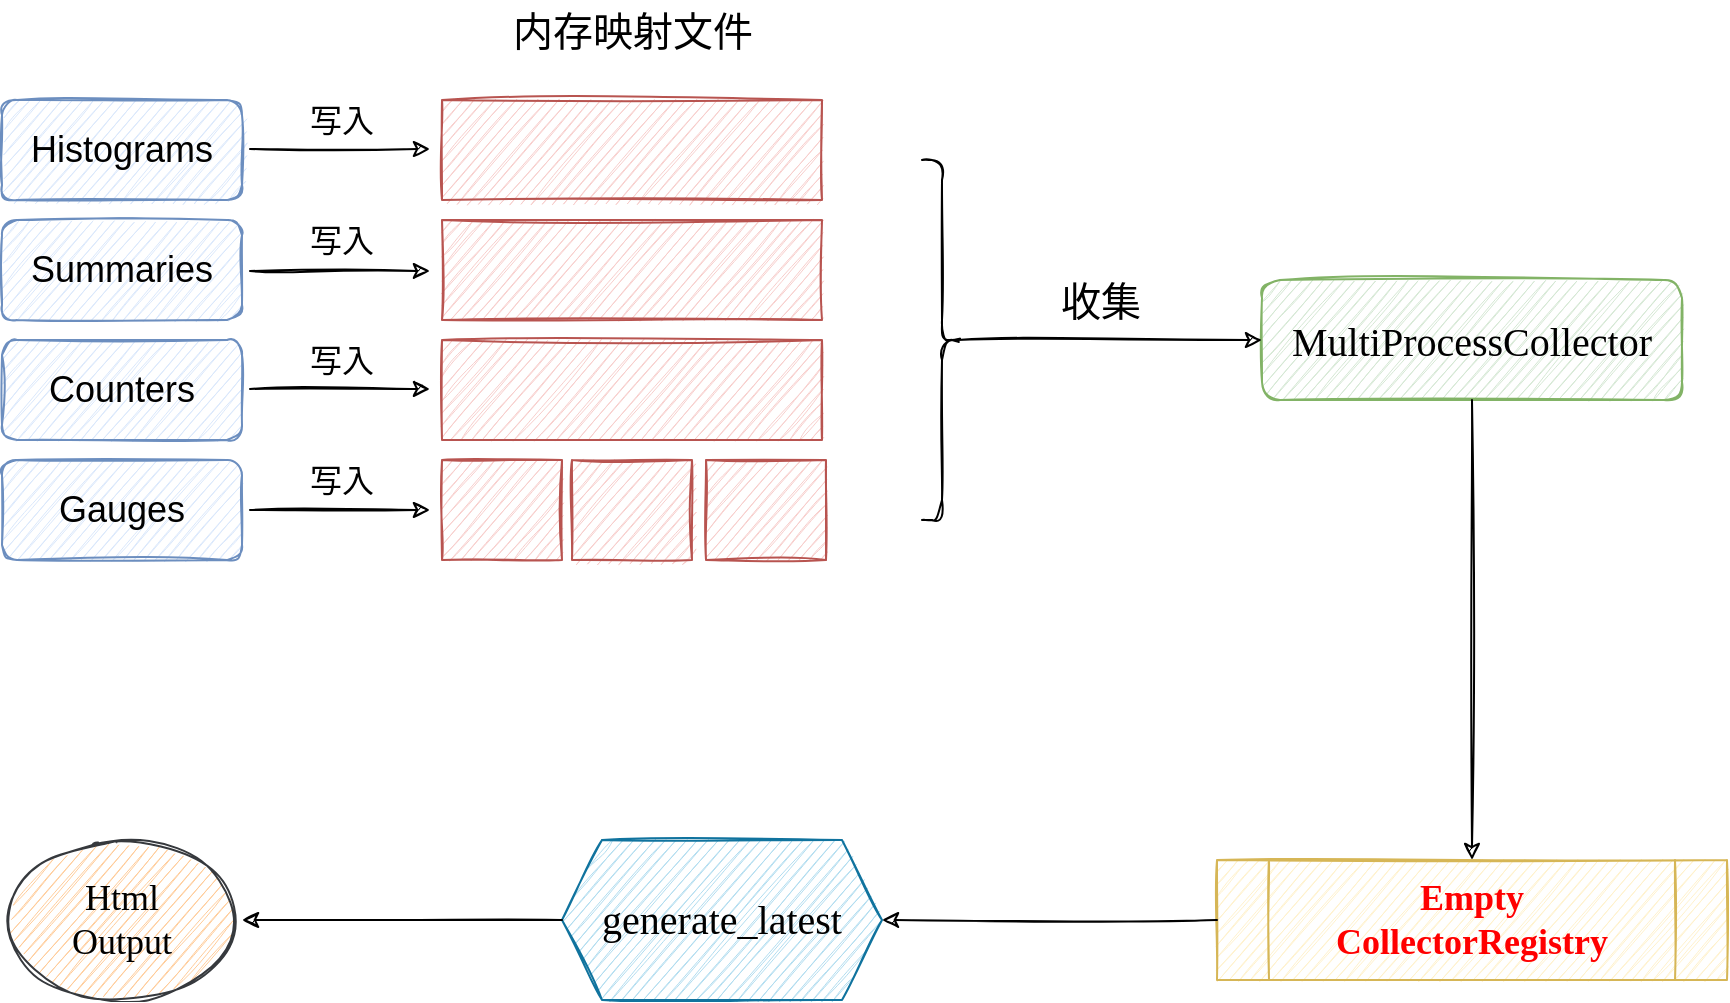 <mxfile>
    <diagram id="AbFpHW7fQtN4yhbFAR11" name="Page-1">
        <mxGraphModel dx="931" dy="604" grid="1" gridSize="10" guides="1" tooltips="1" connect="1" arrows="1" fold="1" page="1" pageScale="1" pageWidth="850" pageHeight="1100" math="0" shadow="0">
            <root>
                <mxCell id="0"/>
                <mxCell id="1" parent="0"/>
                <mxCell id="2" value="" style="rounded=0;whiteSpace=wrap;html=1;sketch=1;fillColor=#f8cecc;strokeColor=#b85450;" vertex="1" parent="1">
                    <mxGeometry x="330" y="270" width="190" height="50" as="geometry"/>
                </mxCell>
                <mxCell id="3" value="" style="rounded=0;whiteSpace=wrap;html=1;sketch=1;fillColor=#f8cecc;strokeColor=#b85450;" vertex="1" parent="1">
                    <mxGeometry x="330" y="330" width="190" height="50" as="geometry"/>
                </mxCell>
                <mxCell id="4" value="" style="rounded=0;whiteSpace=wrap;html=1;sketch=1;fillColor=#f8cecc;strokeColor=#b85450;" vertex="1" parent="1">
                    <mxGeometry x="330" y="390" width="190" height="50" as="geometry"/>
                </mxCell>
                <mxCell id="5" value="" style="rounded=0;whiteSpace=wrap;html=1;sketch=1;fillColor=#f8cecc;strokeColor=#b85450;" vertex="1" parent="1">
                    <mxGeometry x="330" y="450" width="60" height="50" as="geometry"/>
                </mxCell>
                <mxCell id="7" value="Summaries" style="rounded=1;whiteSpace=wrap;html=1;sketch=1;fillColor=#dae8fc;strokeColor=#6c8ebf;fontSize=18;" vertex="1" parent="1">
                    <mxGeometry x="110" y="330" width="120" height="50" as="geometry"/>
                </mxCell>
                <mxCell id="8" value="Counters" style="rounded=1;whiteSpace=wrap;html=1;sketch=1;fillColor=#dae8fc;strokeColor=#6c8ebf;fontSize=18;" vertex="1" parent="1">
                    <mxGeometry x="110" y="390" width="120" height="50" as="geometry"/>
                </mxCell>
                <mxCell id="9" value="Histograms" style="rounded=1;whiteSpace=wrap;html=1;sketch=1;fillColor=#dae8fc;strokeColor=#6c8ebf;fontSize=18;" vertex="1" parent="1">
                    <mxGeometry x="110" y="270" width="120" height="50" as="geometry"/>
                </mxCell>
                <mxCell id="10" value="Gauges" style="rounded=1;whiteSpace=wrap;html=1;sketch=1;fillColor=#dae8fc;strokeColor=#6c8ebf;fontSize=18;" vertex="1" parent="1">
                    <mxGeometry x="110" y="450" width="120" height="50" as="geometry"/>
                </mxCell>
                <mxCell id="11" value="" style="rounded=0;whiteSpace=wrap;html=1;sketch=1;fillColor=#f8cecc;strokeColor=#b85450;" vertex="1" parent="1">
                    <mxGeometry x="395" y="450" width="60" height="50" as="geometry"/>
                </mxCell>
                <mxCell id="12" value="" style="rounded=0;whiteSpace=wrap;html=1;sketch=1;fillColor=#f8cecc;strokeColor=#b85450;" vertex="1" parent="1">
                    <mxGeometry x="462" y="450" width="60" height="50" as="geometry"/>
                </mxCell>
                <mxCell id="13" value="" style="endArrow=classic;html=1;fontSize=18;exitX=1;exitY=0.5;exitDx=0;exitDy=0;sketch=1;" edge="1" parent="1">
                    <mxGeometry width="50" height="50" relative="1" as="geometry">
                        <mxPoint x="234" y="475" as="sourcePoint"/>
                        <mxPoint x="324" y="475" as="targetPoint"/>
                    </mxGeometry>
                </mxCell>
                <mxCell id="14" value="" style="endArrow=classic;html=1;fontSize=18;exitX=1;exitY=0.5;exitDx=0;exitDy=0;sketch=1;" edge="1" parent="1">
                    <mxGeometry width="50" height="50" relative="1" as="geometry">
                        <mxPoint x="234" y="414.5" as="sourcePoint"/>
                        <mxPoint x="324" y="414.5" as="targetPoint"/>
                    </mxGeometry>
                </mxCell>
                <mxCell id="15" value="" style="endArrow=classic;html=1;fontSize=18;exitX=1;exitY=0.5;exitDx=0;exitDy=0;sketch=1;" edge="1" parent="1">
                    <mxGeometry width="50" height="50" relative="1" as="geometry">
                        <mxPoint x="234" y="355.5" as="sourcePoint"/>
                        <mxPoint x="324" y="355.5" as="targetPoint"/>
                    </mxGeometry>
                </mxCell>
                <mxCell id="16" value="" style="endArrow=classic;html=1;fontSize=16;exitX=1;exitY=0.5;exitDx=0;exitDy=0;sketch=1;" edge="1" parent="1">
                    <mxGeometry x="0.022" y="15" width="50" height="50" relative="1" as="geometry">
                        <mxPoint x="234" y="294.5" as="sourcePoint"/>
                        <mxPoint x="324" y="294.5" as="targetPoint"/>
                        <mxPoint y="1" as="offset"/>
                    </mxGeometry>
                </mxCell>
                <mxCell id="17" value="内存映射文件" style="text;html=1;strokeColor=none;fillColor=none;align=center;verticalAlign=middle;whiteSpace=wrap;rounded=0;sketch=1;fontSize=20;fontFamily=Times New Roman;" vertex="1" parent="1">
                    <mxGeometry x="353" y="220" width="145" height="30" as="geometry"/>
                </mxCell>
                <mxCell id="18" value="MultiProcessCollector" style="rounded=1;whiteSpace=wrap;html=1;sketch=1;fontFamily=Times New Roman;fontSize=20;fillColor=#d5e8d4;strokeColor=#82b366;" vertex="1" parent="1">
                    <mxGeometry x="740" y="360" width="210" height="60" as="geometry"/>
                </mxCell>
                <mxCell id="19" value="" style="shape=curlyBracket;whiteSpace=wrap;html=1;rounded=1;sketch=1;fontFamily=Times New Roman;fontSize=20;direction=west;" vertex="1" parent="1">
                    <mxGeometry x="570" y="300" width="20" height="180" as="geometry"/>
                </mxCell>
                <mxCell id="20" value="收集" style="endArrow=classic;html=1;fontFamily=Times New Roman;fontSize=20;sketch=1;exitX=0.1;exitY=0.5;exitDx=0;exitDy=0;exitPerimeter=0;entryX=0;entryY=0.5;entryDx=0;entryDy=0;" edge="1" parent="1" source="19" target="18">
                    <mxGeometry x="-0.071" y="20" width="50" height="50" relative="1" as="geometry">
                        <mxPoint x="620" y="340" as="sourcePoint"/>
                        <mxPoint x="680" y="390" as="targetPoint"/>
                        <mxPoint as="offset"/>
                    </mxGeometry>
                </mxCell>
                <mxCell id="23" value="写入" style="text;html=1;strokeColor=none;fillColor=none;align=center;verticalAlign=middle;whiteSpace=wrap;rounded=0;sketch=1;fontFamily=Times New Roman;fontSize=16;" vertex="1" parent="1">
                    <mxGeometry x="260" y="450" width="40" height="20" as="geometry"/>
                </mxCell>
                <mxCell id="24" value="写入" style="text;html=1;strokeColor=none;fillColor=none;align=center;verticalAlign=middle;whiteSpace=wrap;rounded=0;sketch=1;fontFamily=Times New Roman;fontSize=16;" vertex="1" parent="1">
                    <mxGeometry x="260" y="390" width="40" height="20" as="geometry"/>
                </mxCell>
                <mxCell id="25" value="写入" style="text;html=1;strokeColor=none;fillColor=none;align=center;verticalAlign=middle;whiteSpace=wrap;rounded=0;sketch=1;fontFamily=Times New Roman;fontSize=16;" vertex="1" parent="1">
                    <mxGeometry x="260" y="330" width="40" height="20" as="geometry"/>
                </mxCell>
                <mxCell id="26" value="写入" style="text;html=1;strokeColor=none;fillColor=none;align=center;verticalAlign=middle;whiteSpace=wrap;rounded=0;sketch=1;fontFamily=Times New Roman;fontSize=16;" vertex="1" parent="1">
                    <mxGeometry x="260" y="270" width="40" height="20" as="geometry"/>
                </mxCell>
                <mxCell id="28" value="Empty&lt;br&gt;CollectorRegistry" style="shape=process;whiteSpace=wrap;html=1;backgroundOutline=1;rounded=0;sketch=1;fontFamily=Times New Roman;fontSize=18;fillColor=#fff2cc;strokeColor=#d6b656;fontColor=#FF0000;fontStyle=1" vertex="1" parent="1">
                    <mxGeometry x="717.5" y="650" width="255" height="60" as="geometry"/>
                </mxCell>
                <mxCell id="30" value="&lt;font style=&quot;font-size: 20px&quot;&gt;generate_latest&lt;/font&gt;" style="shape=hexagon;perimeter=hexagonPerimeter2;whiteSpace=wrap;html=1;fixedSize=1;rounded=0;sketch=1;fontFamily=Times New Roman;fontSize=18;fillColor=#b1ddf0;strokeColor=#10739e;" vertex="1" parent="1">
                    <mxGeometry x="390" y="640" width="160" height="80" as="geometry"/>
                </mxCell>
                <mxCell id="31" value="" style="endArrow=classic;html=1;fontFamily=Times New Roman;fontSize=18;fontColor=#000000;sketch=1;exitX=0.5;exitY=1;exitDx=0;exitDy=0;entryX=0.5;entryY=0;entryDx=0;entryDy=0;" edge="1" parent="1" source="18" target="28">
                    <mxGeometry width="50" height="50" relative="1" as="geometry">
                        <mxPoint x="470" y="490" as="sourcePoint"/>
                        <mxPoint x="520" y="440" as="targetPoint"/>
                    </mxGeometry>
                </mxCell>
                <mxCell id="32" value="" style="endArrow=classic;html=1;fontFamily=Times New Roman;fontSize=18;fontColor=#000000;exitX=0;exitY=0.5;exitDx=0;exitDy=0;sketch=1;entryX=1;entryY=0.5;entryDx=0;entryDy=0;" edge="1" parent="1" source="28" target="30">
                    <mxGeometry width="50" height="50" relative="1" as="geometry">
                        <mxPoint x="470" y="490" as="sourcePoint"/>
                        <mxPoint x="520" y="440" as="targetPoint"/>
                    </mxGeometry>
                </mxCell>
                <mxCell id="33" value="Html&lt;br&gt;Output" style="ellipse;whiteSpace=wrap;html=1;rounded=0;sketch=1;fontFamily=Times New Roman;fontSize=18;fillColor=#ffcc99;strokeColor=#36393d;" vertex="1" parent="1">
                    <mxGeometry x="110" y="640" width="120" height="80" as="geometry"/>
                </mxCell>
                <mxCell id="34" value="" style="endArrow=classic;html=1;fontFamily=Times New Roman;fontSize=18;fontColor=#000000;sketch=1;exitX=0;exitY=0.5;exitDx=0;exitDy=0;entryX=1;entryY=0.5;entryDx=0;entryDy=0;" edge="1" parent="1" source="30" target="33">
                    <mxGeometry width="50" height="50" relative="1" as="geometry">
                        <mxPoint x="490" y="550" as="sourcePoint"/>
                        <mxPoint x="540" y="500" as="targetPoint"/>
                    </mxGeometry>
                </mxCell>
            </root>
        </mxGraphModel>
    </diagram>
</mxfile>